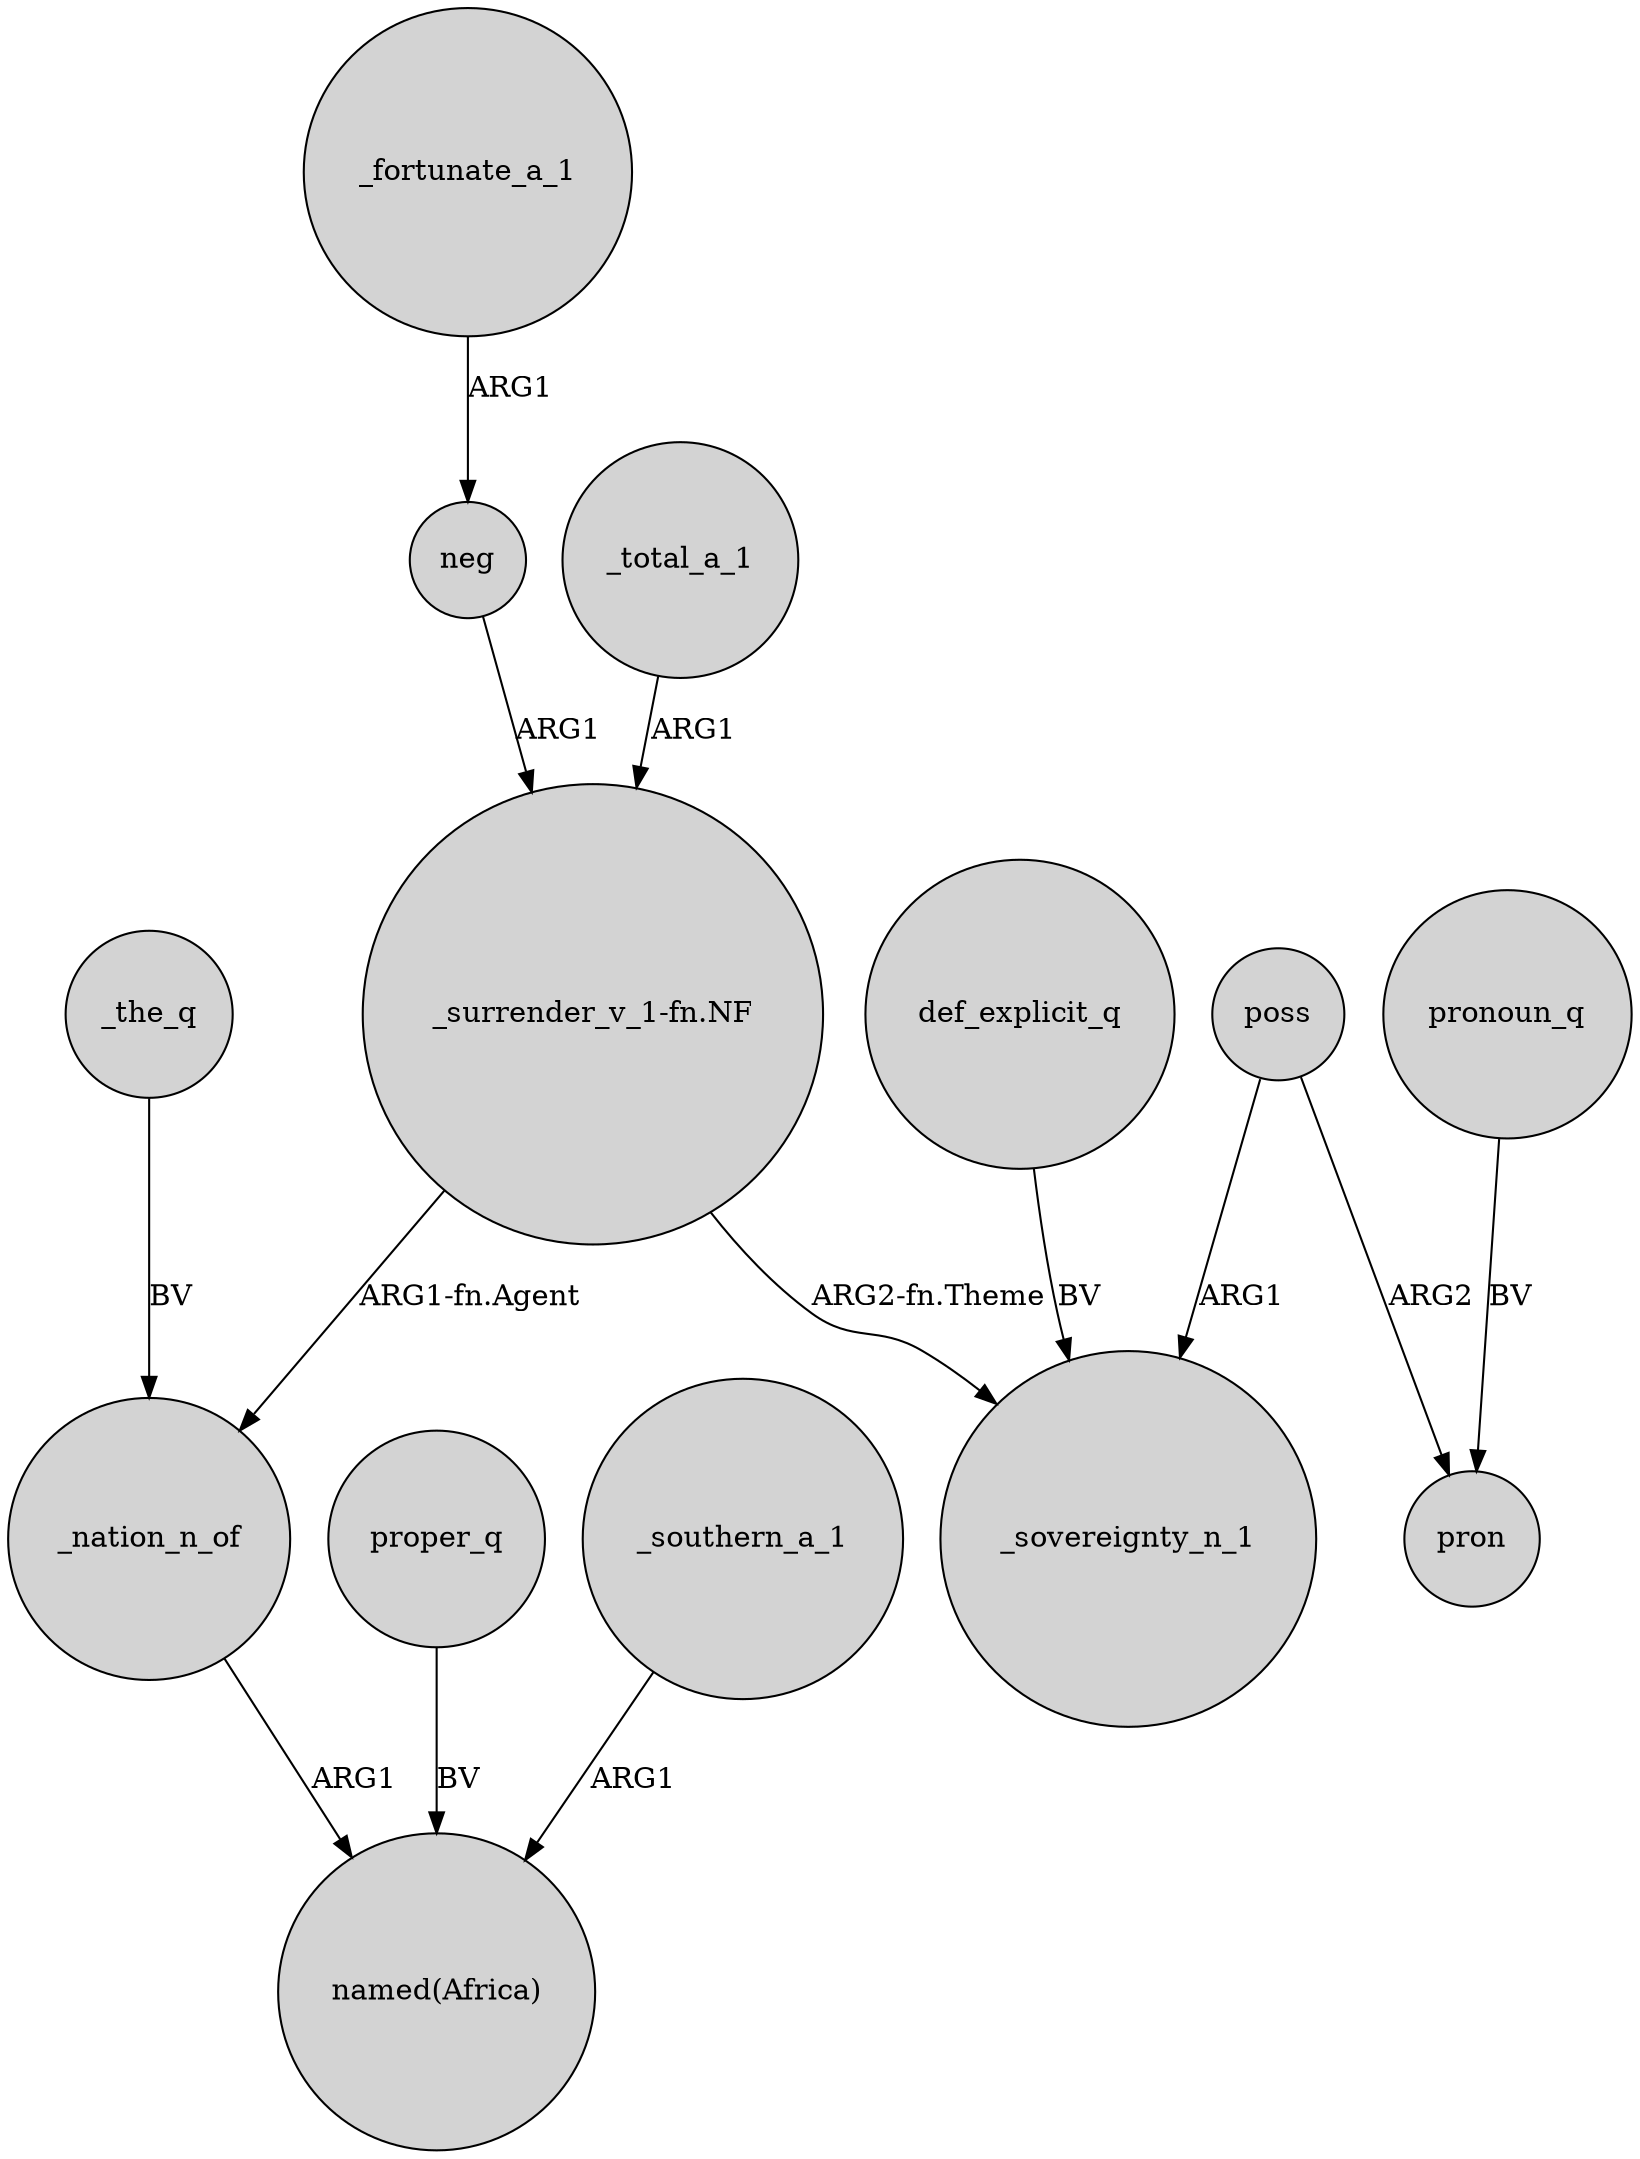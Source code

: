 digraph {
	node [shape=circle style=filled]
	def_explicit_q -> _sovereignty_n_1 [label=BV]
	proper_q -> "named(Africa)" [label=BV]
	_the_q -> _nation_n_of [label=BV]
	"_surrender_v_1-fn.NF" -> _sovereignty_n_1 [label="ARG2-fn.Theme"]
	_southern_a_1 -> "named(Africa)" [label=ARG1]
	"_surrender_v_1-fn.NF" -> _nation_n_of [label="ARG1-fn.Agent"]
	poss -> pron [label=ARG2]
	_fortunate_a_1 -> neg [label=ARG1]
	_nation_n_of -> "named(Africa)" [label=ARG1]
	_total_a_1 -> "_surrender_v_1-fn.NF" [label=ARG1]
	poss -> _sovereignty_n_1 [label=ARG1]
	neg -> "_surrender_v_1-fn.NF" [label=ARG1]
	pronoun_q -> pron [label=BV]
}
